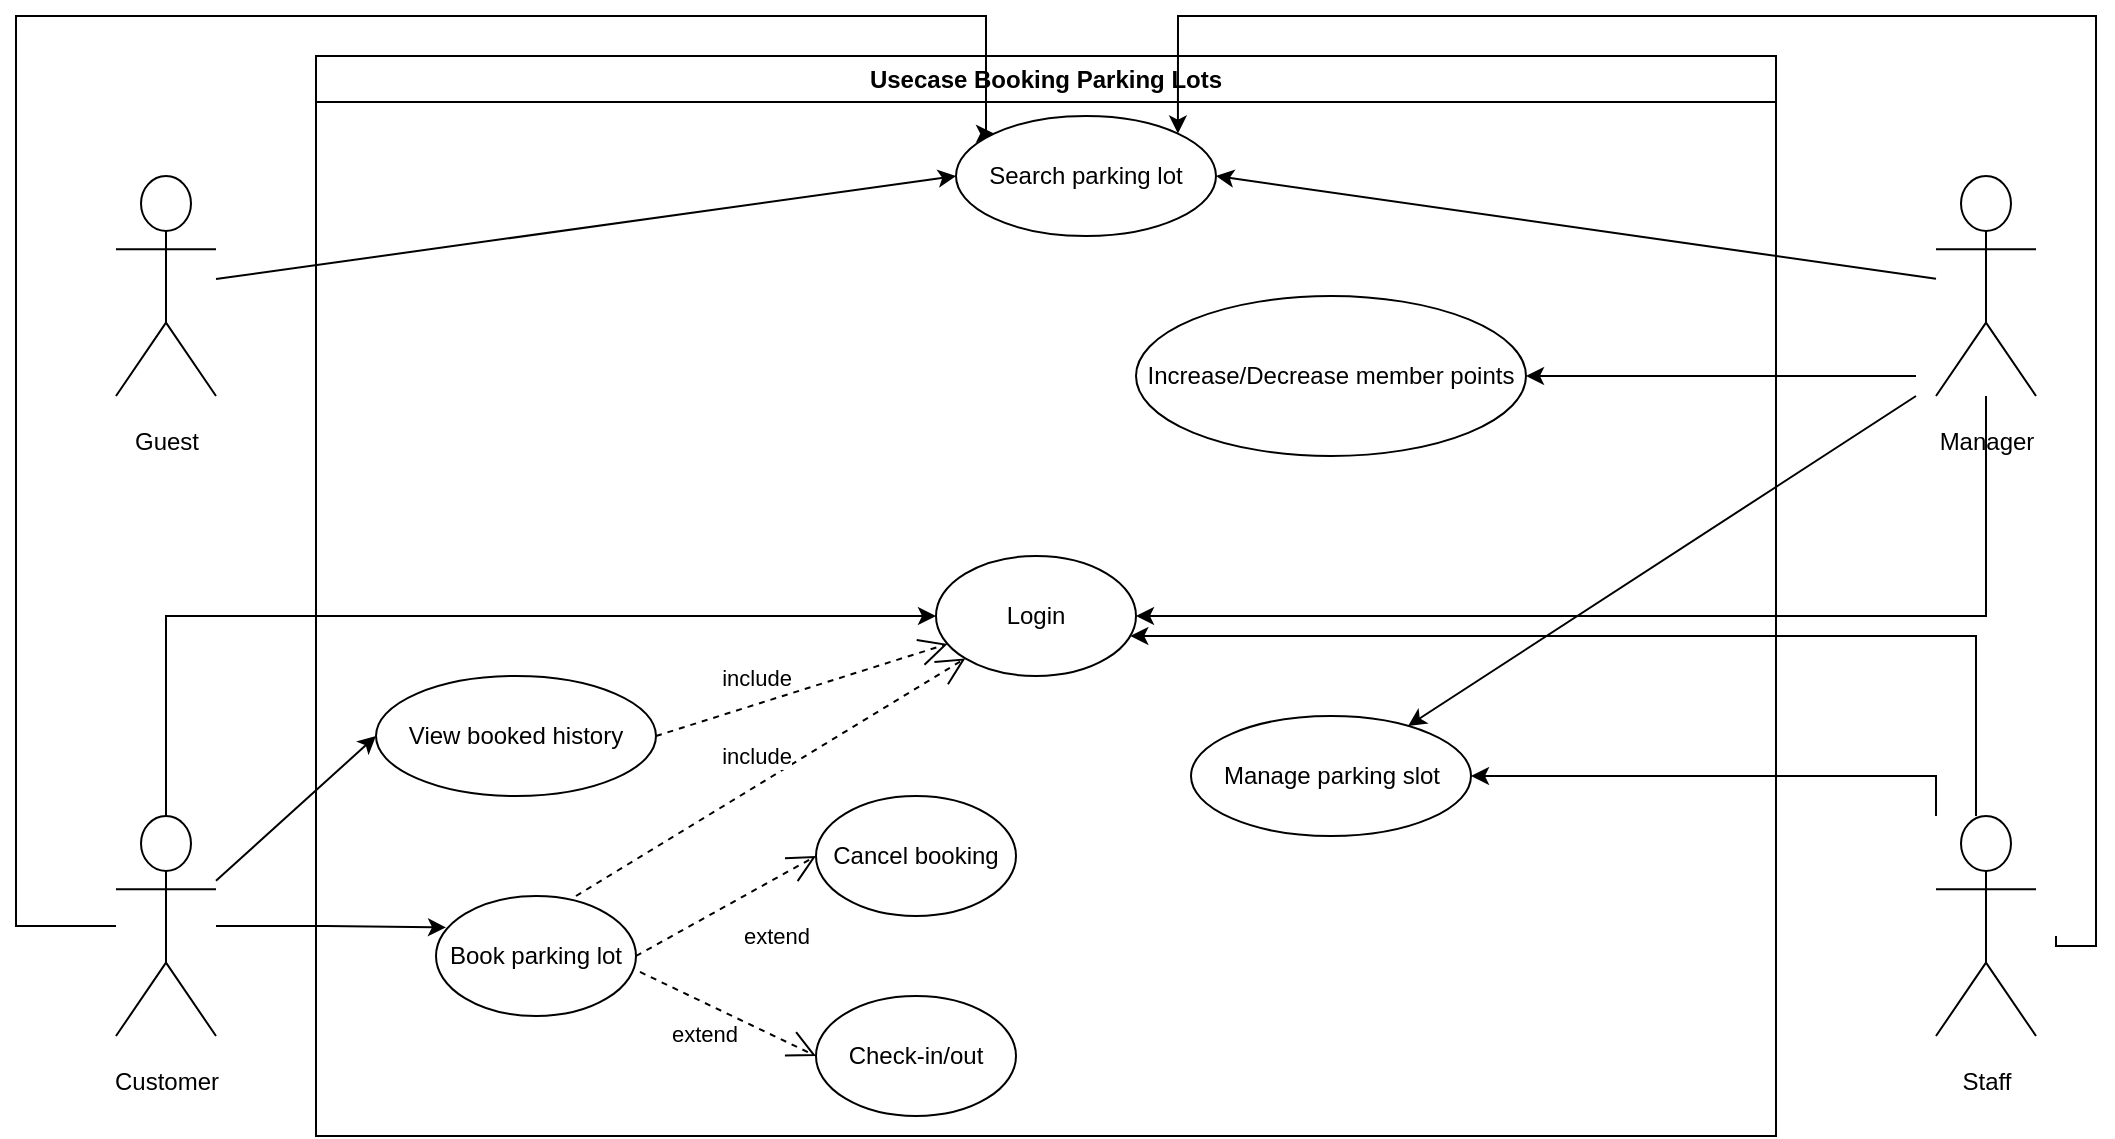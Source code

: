 <mxfile version="21.0.1" type="google"><diagram name="Page-1" id="XICZ75L6DXnlMHvBdjN2"><mxGraphModel dx="1434" dy="1896" grid="1" gridSize="10" guides="1" tooltips="1" connect="1" arrows="1" fold="1" page="1" pageScale="1" pageWidth="850" pageHeight="1100" math="0" shadow="0"><root><mxCell id="0"/><mxCell id="1" parent="0"/><mxCell id="Wx2HqAbDv1h3sTKuDctu-1" value="Usecase Booking Parking Lots" style="swimlane;whiteSpace=wrap;html=1;" vertex="1" parent="1"><mxGeometry x="190" y="-610" width="730" height="540" as="geometry"/></mxCell><mxCell id="Wx2HqAbDv1h3sTKuDctu-14" value="Search parking lot" style="ellipse;whiteSpace=wrap;html=1;" vertex="1" parent="Wx2HqAbDv1h3sTKuDctu-1"><mxGeometry x="320" y="30" width="130" height="60" as="geometry"/></mxCell><mxCell id="Wx2HqAbDv1h3sTKuDctu-18" value="Login" style="ellipse;whiteSpace=wrap;html=1;" vertex="1" parent="Wx2HqAbDv1h3sTKuDctu-1"><mxGeometry x="310" y="250" width="100" height="60" as="geometry"/></mxCell><mxCell id="Wx2HqAbDv1h3sTKuDctu-11" value="View booked history" style="ellipse;whiteSpace=wrap;html=1;" vertex="1" parent="Wx2HqAbDv1h3sTKuDctu-1"><mxGeometry x="30" y="310" width="140" height="60" as="geometry"/></mxCell><mxCell id="Wx2HqAbDv1h3sTKuDctu-12" value="Cancel booking" style="ellipse;whiteSpace=wrap;html=1;" vertex="1" parent="Wx2HqAbDv1h3sTKuDctu-1"><mxGeometry x="250" y="370" width="100" height="60" as="geometry"/></mxCell><mxCell id="Wx2HqAbDv1h3sTKuDctu-13" value="Book parking lot" style="ellipse;whiteSpace=wrap;html=1;" vertex="1" parent="Wx2HqAbDv1h3sTKuDctu-1"><mxGeometry x="60" y="420" width="100" height="60" as="geometry"/></mxCell><mxCell id="Wx2HqAbDv1h3sTKuDctu-34" value="extend" style="endArrow=open;endSize=12;dashed=1;html=1;rounded=0;exitX=1;exitY=0.5;exitDx=0;exitDy=0;entryX=0;entryY=0.5;entryDx=0;entryDy=0;" edge="1" parent="Wx2HqAbDv1h3sTKuDctu-1" source="Wx2HqAbDv1h3sTKuDctu-13" target="Wx2HqAbDv1h3sTKuDctu-12"><mxGeometry x="0.283" y="-25" width="160" relative="1" as="geometry"><mxPoint x="260" y="893" as="sourcePoint"/><mxPoint x="369" y="979" as="targetPoint"/><mxPoint as="offset"/></mxGeometry></mxCell><mxCell id="Wx2HqAbDv1h3sTKuDctu-35" value="include" style="endArrow=open;endSize=12;dashed=1;html=1;rounded=0;exitX=1;exitY=0.5;exitDx=0;exitDy=0;" edge="1" parent="Wx2HqAbDv1h3sTKuDctu-1" source="Wx2HqAbDv1h3sTKuDctu-11" target="Wx2HqAbDv1h3sTKuDctu-18"><mxGeometry x="-0.258" y="14" width="160" relative="1" as="geometry"><mxPoint x="270" y="903" as="sourcePoint"/><mxPoint x="379" y="989" as="targetPoint"/><mxPoint y="1" as="offset"/></mxGeometry></mxCell><mxCell id="Wx2HqAbDv1h3sTKuDctu-36" value="include" style="endArrow=open;endSize=12;dashed=1;html=1;rounded=0;exitX=0.7;exitY=0;exitDx=0;exitDy=0;exitPerimeter=0;entryX=0;entryY=1;entryDx=0;entryDy=0;" edge="1" parent="Wx2HqAbDv1h3sTKuDctu-1" source="Wx2HqAbDv1h3sTKuDctu-13" target="Wx2HqAbDv1h3sTKuDctu-18"><mxGeometry x="-0.006" y="13" width="160" relative="1" as="geometry"><mxPoint x="280" y="913" as="sourcePoint"/><mxPoint x="389" y="999" as="targetPoint"/><mxPoint as="offset"/></mxGeometry></mxCell><mxCell id="Wx2HqAbDv1h3sTKuDctu-16" value="Increase/Decrease member points" style="ellipse;whiteSpace=wrap;html=1;" vertex="1" parent="Wx2HqAbDv1h3sTKuDctu-1"><mxGeometry x="410" y="120" width="195" height="80" as="geometry"/></mxCell><mxCell id="Wx2HqAbDv1h3sTKuDctu-21" value="Manage parking slot" style="ellipse;whiteSpace=wrap;html=1;" vertex="1" parent="Wx2HqAbDv1h3sTKuDctu-1"><mxGeometry x="437.5" y="330" width="140" height="60" as="geometry"/></mxCell><mxCell id="Wx2HqAbDv1h3sTKuDctu-17" value="Check-in/out" style="ellipse;whiteSpace=wrap;html=1;" vertex="1" parent="Wx2HqAbDv1h3sTKuDctu-1"><mxGeometry x="250" y="470" width="100" height="60" as="geometry"/></mxCell><mxCell id="Wx2HqAbDv1h3sTKuDctu-38" value="extend" style="endArrow=open;endSize=12;dashed=1;html=1;rounded=0;exitX=1.02;exitY=0.633;exitDx=0;exitDy=0;entryX=0;entryY=0.5;entryDx=0;entryDy=0;exitPerimeter=0;" edge="1" parent="Wx2HqAbDv1h3sTKuDctu-1" source="Wx2HqAbDv1h3sTKuDctu-13" target="Wx2HqAbDv1h3sTKuDctu-17"><mxGeometry x="-0.108" y="-14" width="160" relative="1" as="geometry"><mxPoint x="170" y="460" as="sourcePoint"/><mxPoint x="260" y="410" as="targetPoint"/><mxPoint x="-1" as="offset"/></mxGeometry></mxCell><mxCell id="Wx2HqAbDv1h3sTKuDctu-2" value="Guest&lt;br&gt;" style="shape=umlActor;verticalLabelPosition=bottom;verticalAlign=top;html=1;outlineConnect=0;spacing=11;" vertex="1" parent="1"><mxGeometry x="90" y="-550" width="50" height="110" as="geometry"/></mxCell><mxCell id="Wx2HqAbDv1h3sTKuDctu-23" style="edgeStyle=orthogonalEdgeStyle;rounded=0;orthogonalLoop=1;jettySize=auto;html=1;entryX=0;entryY=0;entryDx=0;entryDy=0;" edge="1" parent="1" source="Wx2HqAbDv1h3sTKuDctu-7" target="Wx2HqAbDv1h3sTKuDctu-14"><mxGeometry relative="1" as="geometry"><mxPoint x="140" y="-660" as="targetPoint"/><Array as="points"><mxPoint x="40" y="-175"/><mxPoint x="40" y="-630"/><mxPoint x="525" y="-630"/></Array></mxGeometry></mxCell><mxCell id="Wx2HqAbDv1h3sTKuDctu-27" style="edgeStyle=orthogonalEdgeStyle;rounded=0;orthogonalLoop=1;jettySize=auto;html=1;entryX=0;entryY=0.5;entryDx=0;entryDy=0;" edge="1" parent="1" source="Wx2HqAbDv1h3sTKuDctu-7" target="Wx2HqAbDv1h3sTKuDctu-18"><mxGeometry relative="1" as="geometry"><Array as="points"><mxPoint x="115" y="-330"/></Array></mxGeometry></mxCell><mxCell id="Wx2HqAbDv1h3sTKuDctu-33" style="edgeStyle=orthogonalEdgeStyle;rounded=0;orthogonalLoop=1;jettySize=auto;html=1;entryX=0.05;entryY=0.262;entryDx=0;entryDy=0;entryPerimeter=0;" edge="1" parent="1" source="Wx2HqAbDv1h3sTKuDctu-7" target="Wx2HqAbDv1h3sTKuDctu-13"><mxGeometry relative="1" as="geometry"/></mxCell><mxCell id="Wx2HqAbDv1h3sTKuDctu-7" value="Customer&lt;br&gt;" style="shape=umlActor;verticalLabelPosition=bottom;verticalAlign=top;html=1;outlineConnect=0;spacing=11;" vertex="1" parent="1"><mxGeometry x="90" y="-230" width="50" height="110" as="geometry"/></mxCell><mxCell id="Wx2HqAbDv1h3sTKuDctu-29" style="edgeStyle=orthogonalEdgeStyle;rounded=0;orthogonalLoop=1;jettySize=auto;html=1;" edge="1" parent="1" source="Wx2HqAbDv1h3sTKuDctu-8" target="Wx2HqAbDv1h3sTKuDctu-18"><mxGeometry relative="1" as="geometry"><Array as="points"><mxPoint x="1020" y="-320"/></Array></mxGeometry></mxCell><mxCell id="Wx2HqAbDv1h3sTKuDctu-40" style="edgeStyle=orthogonalEdgeStyle;rounded=0;orthogonalLoop=1;jettySize=auto;html=1;" edge="1" parent="1" source="Wx2HqAbDv1h3sTKuDctu-8" target="Wx2HqAbDv1h3sTKuDctu-21"><mxGeometry relative="1" as="geometry"><Array as="points"><mxPoint x="1000" y="-250"/></Array></mxGeometry></mxCell><mxCell id="Wx2HqAbDv1h3sTKuDctu-8" value="Staff&lt;br&gt;" style="shape=umlActor;verticalLabelPosition=bottom;verticalAlign=top;html=1;outlineConnect=0;spacing=11;" vertex="1" parent="1"><mxGeometry x="1000" y="-230" width="50" height="110" as="geometry"/></mxCell><mxCell id="Wx2HqAbDv1h3sTKuDctu-28" style="edgeStyle=orthogonalEdgeStyle;rounded=0;orthogonalLoop=1;jettySize=auto;html=1;entryX=1;entryY=0.5;entryDx=0;entryDy=0;" edge="1" parent="1" source="Wx2HqAbDv1h3sTKuDctu-9" target="Wx2HqAbDv1h3sTKuDctu-18"><mxGeometry relative="1" as="geometry"><Array as="points"><mxPoint x="1025" y="-330"/></Array></mxGeometry></mxCell><mxCell id="Wx2HqAbDv1h3sTKuDctu-37" style="edgeStyle=orthogonalEdgeStyle;rounded=0;orthogonalLoop=1;jettySize=auto;html=1;entryX=1;entryY=0.5;entryDx=0;entryDy=0;" edge="1" parent="1" target="Wx2HqAbDv1h3sTKuDctu-16"><mxGeometry relative="1" as="geometry"><mxPoint x="990" y="-450" as="sourcePoint"/><Array as="points"><mxPoint x="950" y="-450"/><mxPoint x="950" y="-450"/></Array></mxGeometry></mxCell><mxCell id="Wx2HqAbDv1h3sTKuDctu-9" value="Manager" style="shape=umlActor;verticalLabelPosition=bottom;verticalAlign=top;html=1;outlineConnect=0;spacing=11;" vertex="1" parent="1"><mxGeometry x="1000" y="-550" width="50" height="110" as="geometry"/></mxCell><mxCell id="Wx2HqAbDv1h3sTKuDctu-24" style="edgeStyle=orthogonalEdgeStyle;rounded=0;orthogonalLoop=1;jettySize=auto;html=1;entryX=1;entryY=0;entryDx=0;entryDy=0;" edge="1" parent="1" target="Wx2HqAbDv1h3sTKuDctu-14"><mxGeometry relative="1" as="geometry"><mxPoint x="535" y="-541" as="targetPoint"/><mxPoint x="1060" y="-170" as="sourcePoint"/><Array as="points"><mxPoint x="1060" y="-165"/><mxPoint x="1080" y="-165"/><mxPoint x="1080" y="-630"/><mxPoint x="621" y="-630"/></Array></mxGeometry></mxCell><mxCell id="Wx2HqAbDv1h3sTKuDctu-41" value="" style="endArrow=classic;html=1;rounded=0;" edge="1" parent="1" target="Wx2HqAbDv1h3sTKuDctu-21"><mxGeometry width="50" height="50" relative="1" as="geometry"><mxPoint x="990" y="-440" as="sourcePoint"/><mxPoint x="520" y="-290" as="targetPoint"/></mxGeometry></mxCell><mxCell id="Wx2HqAbDv1h3sTKuDctu-42" value="" style="endArrow=classic;html=1;rounded=0;entryX=0;entryY=0.5;entryDx=0;entryDy=0;" edge="1" parent="1" source="Wx2HqAbDv1h3sTKuDctu-7" target="Wx2HqAbDv1h3sTKuDctu-11"><mxGeometry width="50" height="50" relative="1" as="geometry"><mxPoint x="470" y="-240" as="sourcePoint"/><mxPoint x="520" y="-290" as="targetPoint"/></mxGeometry></mxCell><mxCell id="Wx2HqAbDv1h3sTKuDctu-43" value="" style="endArrow=classic;html=1;rounded=0;entryX=0;entryY=0.5;entryDx=0;entryDy=0;" edge="1" parent="1" source="Wx2HqAbDv1h3sTKuDctu-2" target="Wx2HqAbDv1h3sTKuDctu-14"><mxGeometry width="50" height="50" relative="1" as="geometry"><mxPoint x="470" y="-240" as="sourcePoint"/><mxPoint x="520" y="-290" as="targetPoint"/></mxGeometry></mxCell><mxCell id="Wx2HqAbDv1h3sTKuDctu-44" value="" style="endArrow=classic;html=1;rounded=0;entryX=1;entryY=0.5;entryDx=0;entryDy=0;" edge="1" parent="1" source="Wx2HqAbDv1h3sTKuDctu-9" target="Wx2HqAbDv1h3sTKuDctu-14"><mxGeometry width="50" height="50" relative="1" as="geometry"><mxPoint x="150" y="-488" as="sourcePoint"/><mxPoint x="520" y="-540" as="targetPoint"/></mxGeometry></mxCell></root></mxGraphModel></diagram></mxfile>